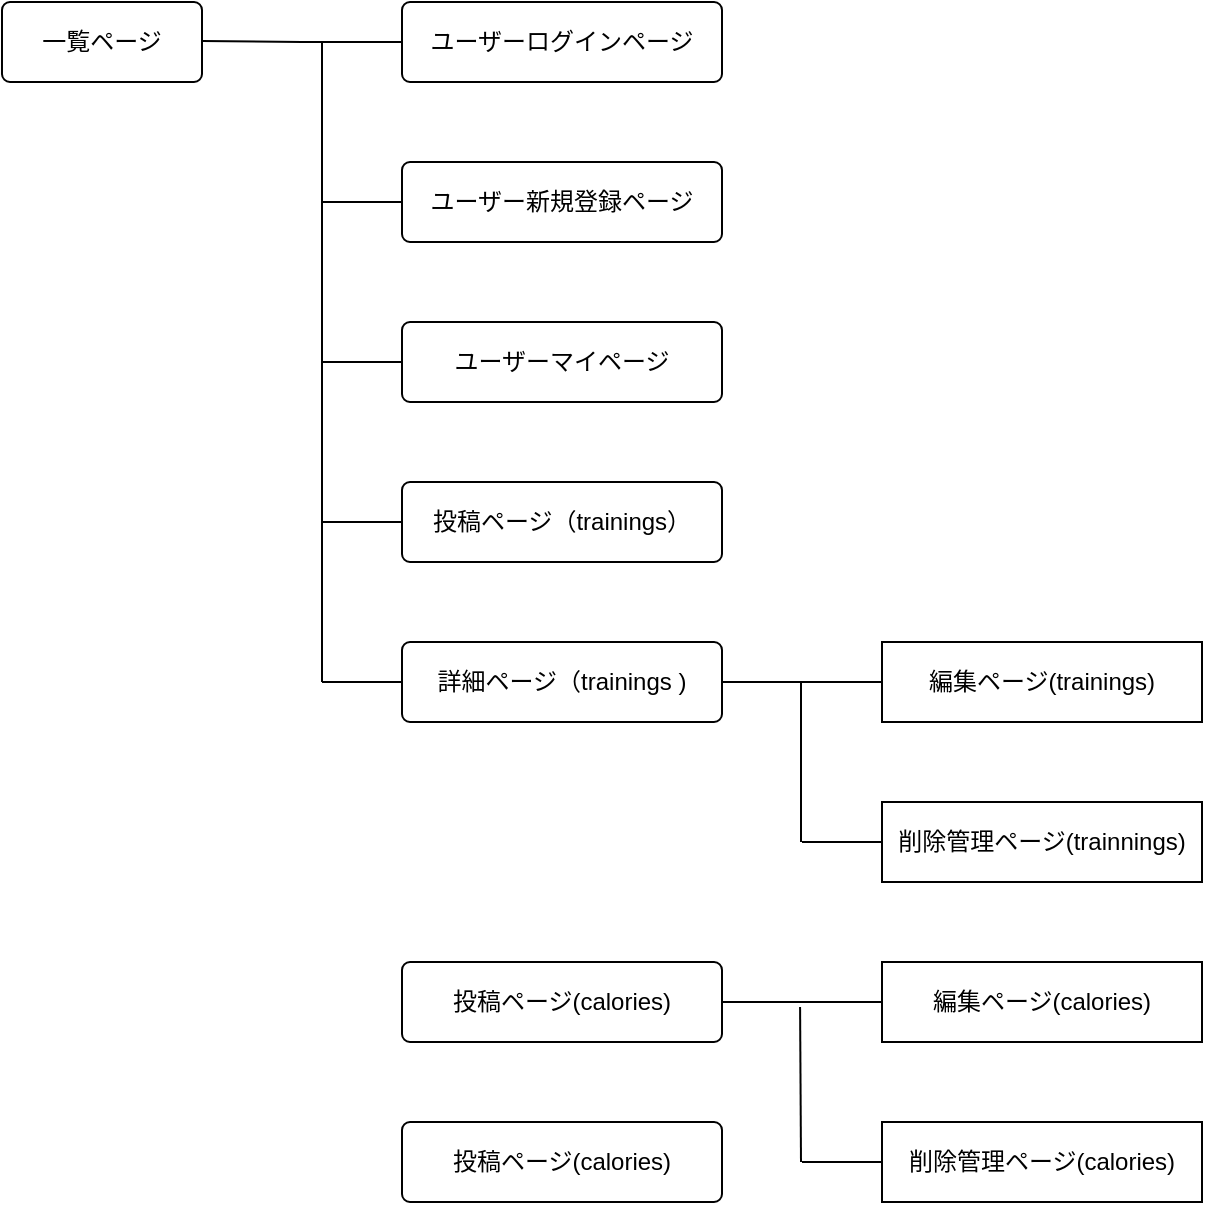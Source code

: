 <mxfile>
    <diagram id="5Sry5cK-4fAncfPKXczt" name="ページ1">
        <mxGraphModel dx="839" dy="515" grid="1" gridSize="10" guides="1" tooltips="1" connect="1" arrows="1" fold="1" page="1" pageScale="1" pageWidth="827" pageHeight="1169" math="0" shadow="0">
            <root>
                <mxCell id="0"/>
                <mxCell id="1" parent="0"/>
                <mxCell id="2" value="一覧ページ" style="rounded=1;arcSize=10;whiteSpace=wrap;html=1;align=center;" vertex="1" parent="1">
                    <mxGeometry x="40" y="80" width="100" height="40" as="geometry"/>
                </mxCell>
                <mxCell id="3" value="ユーザーログインページ" style="rounded=1;arcSize=10;whiteSpace=wrap;html=1;align=center;" vertex="1" parent="1">
                    <mxGeometry x="240" y="80" width="160" height="40" as="geometry"/>
                </mxCell>
                <mxCell id="4" value="ユーザー新規登録ページ" style="rounded=1;arcSize=10;whiteSpace=wrap;html=1;align=center;" vertex="1" parent="1">
                    <mxGeometry x="240" y="160" width="160" height="40" as="geometry"/>
                </mxCell>
                <mxCell id="5" value="ユーザーマイページ" style="rounded=1;arcSize=10;whiteSpace=wrap;html=1;align=center;" vertex="1" parent="1">
                    <mxGeometry x="240" y="240" width="160" height="40" as="geometry"/>
                </mxCell>
                <mxCell id="6" value="投稿ページ（trainings）" style="rounded=1;arcSize=10;whiteSpace=wrap;html=1;align=center;" vertex="1" parent="1">
                    <mxGeometry x="240" y="320" width="160" height="40" as="geometry"/>
                </mxCell>
                <mxCell id="7" value="詳細ページ（trainings )" style="rounded=1;arcSize=10;whiteSpace=wrap;html=1;align=center;" vertex="1" parent="1">
                    <mxGeometry x="240" y="400" width="160" height="40" as="geometry"/>
                </mxCell>
                <mxCell id="8" value="投稿ページ(calories)" style="rounded=1;arcSize=10;whiteSpace=wrap;html=1;align=center;" vertex="1" parent="1">
                    <mxGeometry x="240" y="560" width="160" height="40" as="geometry"/>
                </mxCell>
                <mxCell id="9" value="投稿ページ(calories)" style="rounded=1;arcSize=10;whiteSpace=wrap;html=1;align=center;" vertex="1" parent="1">
                    <mxGeometry x="240" y="640" width="160" height="40" as="geometry"/>
                </mxCell>
                <mxCell id="11" value="削除管理ページ(trainnings)" style="whiteSpace=wrap;html=1;align=center;" vertex="1" parent="1">
                    <mxGeometry x="480" y="480" width="160" height="40" as="geometry"/>
                </mxCell>
                <mxCell id="12" value="編集ページ(trainings)" style="whiteSpace=wrap;html=1;align=center;" vertex="1" parent="1">
                    <mxGeometry x="480" y="400" width="160" height="40" as="geometry"/>
                </mxCell>
                <mxCell id="14" value="編集ページ(calories)" style="whiteSpace=wrap;html=1;align=center;" vertex="1" parent="1">
                    <mxGeometry x="480" y="560" width="160" height="40" as="geometry"/>
                </mxCell>
                <mxCell id="15" value="削除管理ページ(calories)" style="whiteSpace=wrap;html=1;align=center;" vertex="1" parent="1">
                    <mxGeometry x="480" y="640" width="160" height="40" as="geometry"/>
                </mxCell>
                <mxCell id="16" value="" style="endArrow=none;html=1;rounded=0;" edge="1" parent="1">
                    <mxGeometry relative="1" as="geometry">
                        <mxPoint x="140" y="99.5" as="sourcePoint"/>
                        <mxPoint x="240" y="100" as="targetPoint"/>
                        <Array as="points">
                            <mxPoint x="190" y="100"/>
                        </Array>
                    </mxGeometry>
                </mxCell>
                <mxCell id="19" value="" style="endArrow=none;html=1;rounded=0;" edge="1" parent="1">
                    <mxGeometry relative="1" as="geometry">
                        <mxPoint x="200" y="99.5" as="sourcePoint"/>
                        <mxPoint x="200" y="420" as="targetPoint"/>
                    </mxGeometry>
                </mxCell>
                <mxCell id="20" value="" style="line;strokeWidth=1;rotatable=0;dashed=0;labelPosition=right;align=left;verticalAlign=middle;spacingTop=0;spacingLeft=6;points=[];portConstraint=eastwest;" vertex="1" parent="1">
                    <mxGeometry x="200" y="175" width="40" height="10" as="geometry"/>
                </mxCell>
                <mxCell id="21" value="" style="line;strokeWidth=1;rotatable=0;dashed=0;labelPosition=right;align=left;verticalAlign=middle;spacingTop=0;spacingLeft=6;points=[];portConstraint=eastwest;" vertex="1" parent="1">
                    <mxGeometry x="200" y="335" width="40" height="10" as="geometry"/>
                </mxCell>
                <mxCell id="22" value="" style="line;strokeWidth=1;rotatable=0;dashed=0;labelPosition=right;align=left;verticalAlign=middle;spacingTop=0;spacingLeft=6;points=[];portConstraint=eastwest;" vertex="1" parent="1">
                    <mxGeometry x="200" y="415" width="40" height="10" as="geometry"/>
                </mxCell>
                <mxCell id="23" value="" style="line;strokeWidth=1;rotatable=0;dashed=0;labelPosition=right;align=left;verticalAlign=middle;spacingTop=0;spacingLeft=6;points=[];portConstraint=eastwest;" vertex="1" parent="1">
                    <mxGeometry x="200" y="255" width="40" height="10" as="geometry"/>
                </mxCell>
                <mxCell id="24" value="" style="line;strokeWidth=1;rotatable=0;dashed=0;labelPosition=right;align=left;verticalAlign=middle;spacingTop=0;spacingLeft=6;points=[];portConstraint=eastwest;" vertex="1" parent="1">
                    <mxGeometry x="400" y="415" width="80" height="10" as="geometry"/>
                </mxCell>
                <mxCell id="25" value="" style="endArrow=none;html=1;rounded=0;" edge="1" parent="1">
                    <mxGeometry relative="1" as="geometry">
                        <mxPoint x="439.5" y="420" as="sourcePoint"/>
                        <mxPoint x="439.5" y="500" as="targetPoint"/>
                        <Array as="points"/>
                    </mxGeometry>
                </mxCell>
                <mxCell id="27" value="" style="endArrow=none;html=1;rounded=0;entryX=0;entryY=0.5;entryDx=0;entryDy=0;" edge="1" parent="1" target="11">
                    <mxGeometry relative="1" as="geometry">
                        <mxPoint x="440" y="500" as="sourcePoint"/>
                        <mxPoint x="500" y="470" as="targetPoint"/>
                    </mxGeometry>
                </mxCell>
                <mxCell id="28" value="" style="line;strokeWidth=1;rotatable=0;dashed=0;labelPosition=right;align=left;verticalAlign=middle;spacingTop=0;spacingLeft=6;points=[];portConstraint=eastwest;" vertex="1" parent="1">
                    <mxGeometry x="400" y="575" width="80" height="10" as="geometry"/>
                </mxCell>
                <mxCell id="29" value="" style="endArrow=none;html=1;rounded=0;exitX=0.488;exitY=0.75;exitDx=0;exitDy=0;exitPerimeter=0;" edge="1" parent="1" source="28">
                    <mxGeometry relative="1" as="geometry">
                        <mxPoint x="430" y="600" as="sourcePoint"/>
                        <mxPoint x="439.5" y="660" as="targetPoint"/>
                        <Array as="points"/>
                    </mxGeometry>
                </mxCell>
                <mxCell id="31" value="" style="endArrow=none;html=1;rounded=0;entryX=0;entryY=0.5;entryDx=0;entryDy=0;" edge="1" parent="1" target="15">
                    <mxGeometry relative="1" as="geometry">
                        <mxPoint x="440" y="660" as="sourcePoint"/>
                        <mxPoint x="490" y="510" as="targetPoint"/>
                    </mxGeometry>
                </mxCell>
            </root>
        </mxGraphModel>
    </diagram>
</mxfile>